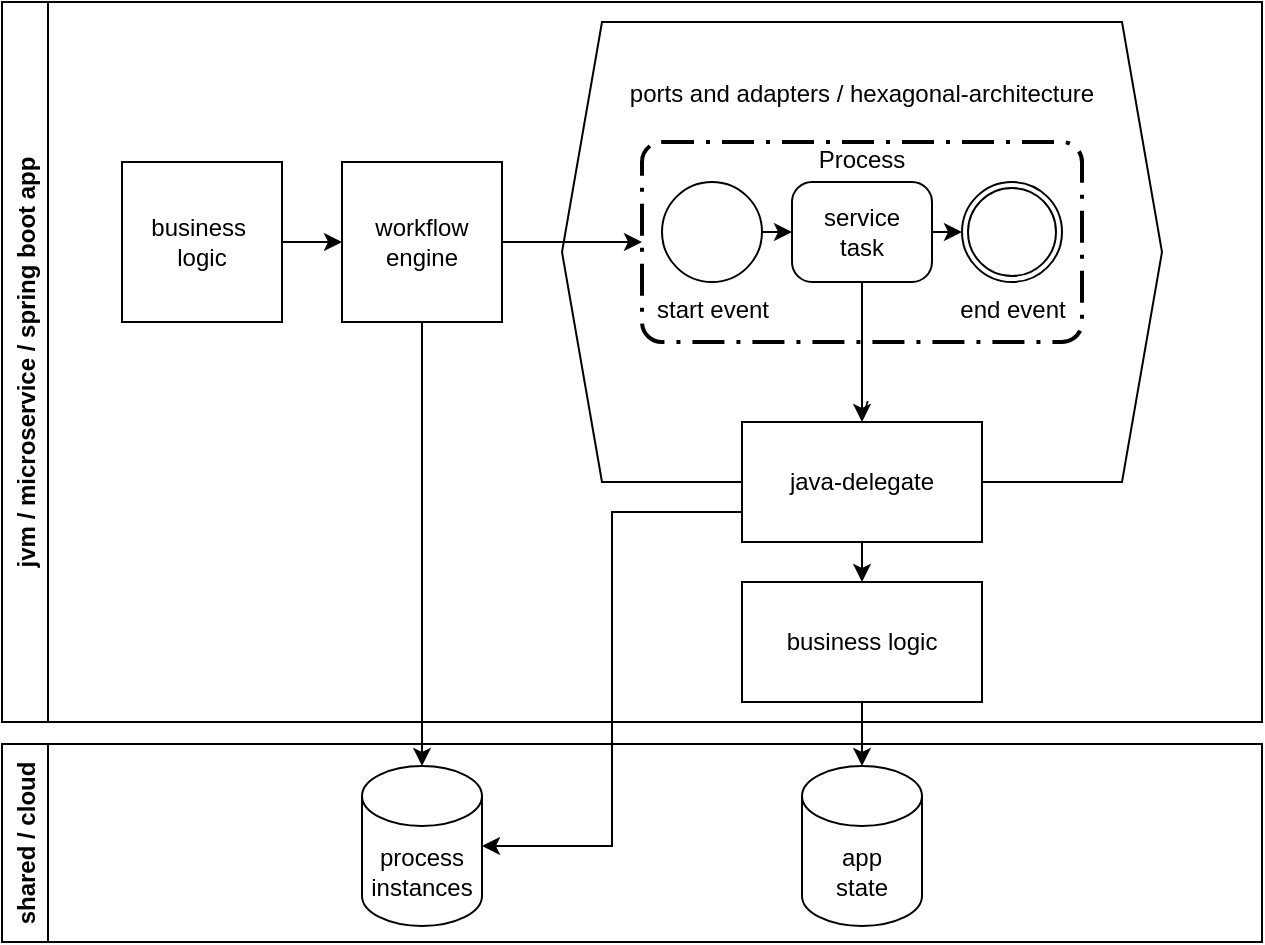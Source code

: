 <mxfile version="15.4.0" type="device"><diagram id="J0W5bQhvZZicSMX1-7di" name="Page-1"><mxGraphModel dx="946" dy="594" grid="1" gridSize="10" guides="1" tooltips="1" connect="1" arrows="1" fold="1" page="1" pageScale="1" pageWidth="827" pageHeight="1169" math="0" shadow="0"><root><mxCell id="0"/><mxCell id="1" parent="0"/><mxCell id="42bonGCFmU2hXPdZEYUR-1" value="ports and adapters / hexagonal-architecture&lt;br&gt;&lt;br&gt;&lt;br&gt;&lt;br&gt;&lt;br&gt;&lt;br&gt;&lt;br&gt;&lt;br&gt;&lt;br&gt;&lt;br&gt;&lt;br&gt;&amp;nbsp;/" style="shape=hexagon;perimeter=hexagonPerimeter2;whiteSpace=wrap;html=1;fixedSize=1;" vertex="1" parent="1"><mxGeometry x="340" y="190" width="300" height="230" as="geometry"/></mxCell><mxCell id="42bonGCFmU2hXPdZEYUR-6" value="Process&#10;&#10;&#10;&#10;&#10;&#10;" style="points=[[0.25,0,0],[0.5,0,0],[0.75,0,0],[1,0.25,0],[1,0.5,0],[1,0.75,0],[0.75,1,0],[0.5,1,0],[0.25,1,0],[0,0.75,0],[0,0.5,0],[0,0.25,0]];rounded=1;arcSize=10;dashed=1;strokeColor=#000000;fillColor=none;gradientColor=none;dashPattern=8 3 1 3;strokeWidth=2;align=center;" vertex="1" parent="1"><mxGeometry x="380" y="250" width="220" height="100" as="geometry"/></mxCell><mxCell id="42bonGCFmU2hXPdZEYUR-8" style="edgeStyle=orthogonalEdgeStyle;rounded=0;orthogonalLoop=1;jettySize=auto;html=1;exitX=1;exitY=0.5;exitDx=0;exitDy=0;exitPerimeter=0;entryX=0;entryY=0.5;entryDx=0;entryDy=0;entryPerimeter=0;" edge="1" parent="1" source="42bonGCFmU2hXPdZEYUR-3" target="42bonGCFmU2hXPdZEYUR-5"><mxGeometry relative="1" as="geometry"/></mxCell><mxCell id="42bonGCFmU2hXPdZEYUR-3" value="start event" style="points=[[0.145,0.145,0],[0.5,0,0],[0.855,0.145,0],[1,0.5,0],[0.855,0.855,0],[0.5,1,0],[0.145,0.855,0],[0,0.5,0]];shape=mxgraph.bpmn.event;html=1;verticalLabelPosition=bottom;labelBackgroundColor=#ffffff;verticalAlign=top;align=center;perimeter=ellipsePerimeter;outlineConnect=0;aspect=fixed;outline=standard;symbol=general;" vertex="1" parent="1"><mxGeometry x="390" y="270" width="50" height="50" as="geometry"/></mxCell><mxCell id="42bonGCFmU2hXPdZEYUR-4" value="end event" style="points=[[0.145,0.145,0],[0.5,0,0],[0.855,0.145,0],[1,0.5,0],[0.855,0.855,0],[0.5,1,0],[0.145,0.855,0],[0,0.5,0]];shape=mxgraph.bpmn.event;html=1;verticalLabelPosition=bottom;labelBackgroundColor=#ffffff;verticalAlign=top;align=center;perimeter=ellipsePerimeter;outlineConnect=0;aspect=fixed;outline=throwing;symbol=general;" vertex="1" parent="1"><mxGeometry x="540" y="270" width="50" height="50" as="geometry"/></mxCell><mxCell id="42bonGCFmU2hXPdZEYUR-9" style="edgeStyle=orthogonalEdgeStyle;rounded=0;orthogonalLoop=1;jettySize=auto;html=1;exitX=1;exitY=0.5;exitDx=0;exitDy=0;exitPerimeter=0;entryX=0;entryY=0.5;entryDx=0;entryDy=0;entryPerimeter=0;" edge="1" parent="1" source="42bonGCFmU2hXPdZEYUR-5" target="42bonGCFmU2hXPdZEYUR-4"><mxGeometry relative="1" as="geometry"/></mxCell><mxCell id="42bonGCFmU2hXPdZEYUR-12" style="edgeStyle=orthogonalEdgeStyle;rounded=0;orthogonalLoop=1;jettySize=auto;html=1;exitX=0.5;exitY=1;exitDx=0;exitDy=0;exitPerimeter=0;" edge="1" parent="1" source="42bonGCFmU2hXPdZEYUR-5" target="42bonGCFmU2hXPdZEYUR-10"><mxGeometry relative="1" as="geometry"/></mxCell><mxCell id="42bonGCFmU2hXPdZEYUR-5" value="service&#10;task" style="points=[[0.25,0,0],[0.5,0,0],[0.75,0,0],[1,0.25,0],[1,0.5,0],[1,0.75,0],[0.75,1,0],[0.5,1,0],[0.25,1,0],[0,0.75,0],[0,0.5,0],[0,0.25,0]];shape=mxgraph.bpmn.task;whiteSpace=wrap;rectStyle=rounded;size=10;taskMarker=abstract;" vertex="1" parent="1"><mxGeometry x="455" y="270" width="70" height="50" as="geometry"/></mxCell><mxCell id="42bonGCFmU2hXPdZEYUR-13" style="edgeStyle=orthogonalEdgeStyle;rounded=0;orthogonalLoop=1;jettySize=auto;html=1;exitX=0.5;exitY=1;exitDx=0;exitDy=0;entryX=0.5;entryY=0;entryDx=0;entryDy=0;" edge="1" parent="1" source="42bonGCFmU2hXPdZEYUR-10" target="42bonGCFmU2hXPdZEYUR-11"><mxGeometry relative="1" as="geometry"/></mxCell><mxCell id="42bonGCFmU2hXPdZEYUR-23" style="edgeStyle=orthogonalEdgeStyle;rounded=0;orthogonalLoop=1;jettySize=auto;html=1;exitX=0;exitY=0.75;exitDx=0;exitDy=0;entryX=1;entryY=0.5;entryDx=0;entryDy=0;entryPerimeter=0;" edge="1" parent="1" source="42bonGCFmU2hXPdZEYUR-10" target="42bonGCFmU2hXPdZEYUR-19"><mxGeometry relative="1" as="geometry"/></mxCell><mxCell id="42bonGCFmU2hXPdZEYUR-10" value="java-delegate" style="rounded=0;whiteSpace=wrap;html=1;" vertex="1" parent="1"><mxGeometry x="430" y="390" width="120" height="60" as="geometry"/></mxCell><mxCell id="42bonGCFmU2hXPdZEYUR-22" style="edgeStyle=orthogonalEdgeStyle;rounded=0;orthogonalLoop=1;jettySize=auto;html=1;exitX=0.5;exitY=1;exitDx=0;exitDy=0;entryX=0.5;entryY=0;entryDx=0;entryDy=0;entryPerimeter=0;" edge="1" parent="1" source="42bonGCFmU2hXPdZEYUR-11" target="42bonGCFmU2hXPdZEYUR-21"><mxGeometry relative="1" as="geometry"/></mxCell><mxCell id="42bonGCFmU2hXPdZEYUR-11" value="business logic" style="rounded=0;whiteSpace=wrap;html=1;" vertex="1" parent="1"><mxGeometry x="430" y="470" width="120" height="60" as="geometry"/></mxCell><mxCell id="42bonGCFmU2hXPdZEYUR-16" style="edgeStyle=orthogonalEdgeStyle;rounded=0;orthogonalLoop=1;jettySize=auto;html=1;exitX=1;exitY=0.5;exitDx=0;exitDy=0;" edge="1" parent="1" source="42bonGCFmU2hXPdZEYUR-14" target="42bonGCFmU2hXPdZEYUR-15"><mxGeometry relative="1" as="geometry"/></mxCell><mxCell id="42bonGCFmU2hXPdZEYUR-14" value="business&amp;nbsp;&lt;br&gt;logic" style="whiteSpace=wrap;html=1;aspect=fixed;" vertex="1" parent="1"><mxGeometry x="120" y="260" width="80" height="80" as="geometry"/></mxCell><mxCell id="42bonGCFmU2hXPdZEYUR-17" style="edgeStyle=orthogonalEdgeStyle;rounded=0;orthogonalLoop=1;jettySize=auto;html=1;exitX=1;exitY=0.5;exitDx=0;exitDy=0;entryX=0;entryY=0.5;entryDx=0;entryDy=0;entryPerimeter=0;" edge="1" parent="1" source="42bonGCFmU2hXPdZEYUR-15" target="42bonGCFmU2hXPdZEYUR-6"><mxGeometry relative="1" as="geometry"/></mxCell><mxCell id="42bonGCFmU2hXPdZEYUR-20" style="edgeStyle=orthogonalEdgeStyle;rounded=0;orthogonalLoop=1;jettySize=auto;html=1;exitX=0.5;exitY=1;exitDx=0;exitDy=0;" edge="1" parent="1" source="42bonGCFmU2hXPdZEYUR-15" target="42bonGCFmU2hXPdZEYUR-19"><mxGeometry relative="1" as="geometry"><mxPoint x="260" y="340" as="sourcePoint"/></mxGeometry></mxCell><mxCell id="42bonGCFmU2hXPdZEYUR-18" value="jvm / microservice / spring boot app" style="swimlane;horizontal=0;" vertex="1" parent="1"><mxGeometry x="60" y="180" width="630" height="360" as="geometry"/></mxCell><mxCell id="42bonGCFmU2hXPdZEYUR-15" value="workflow engine" style="whiteSpace=wrap;html=1;aspect=fixed;" vertex="1" parent="42bonGCFmU2hXPdZEYUR-18"><mxGeometry x="170" y="80" width="80" height="80" as="geometry"/></mxCell><mxCell id="42bonGCFmU2hXPdZEYUR-19" value="process&lt;br&gt;instances" style="shape=cylinder3;whiteSpace=wrap;html=1;boundedLbl=1;backgroundOutline=1;size=15;" vertex="1" parent="1"><mxGeometry x="240" y="562" width="60" height="80" as="geometry"/></mxCell><mxCell id="42bonGCFmU2hXPdZEYUR-21" value="app&lt;br&gt;state" style="shape=cylinder3;whiteSpace=wrap;html=1;boundedLbl=1;backgroundOutline=1;size=15;" vertex="1" parent="1"><mxGeometry x="460" y="562" width="60" height="80" as="geometry"/></mxCell><mxCell id="42bonGCFmU2hXPdZEYUR-24" value="shared / cloud" style="swimlane;horizontal=0;" vertex="1" parent="1"><mxGeometry x="60" y="551" width="630" height="99" as="geometry"/></mxCell></root></mxGraphModel></diagram></mxfile>